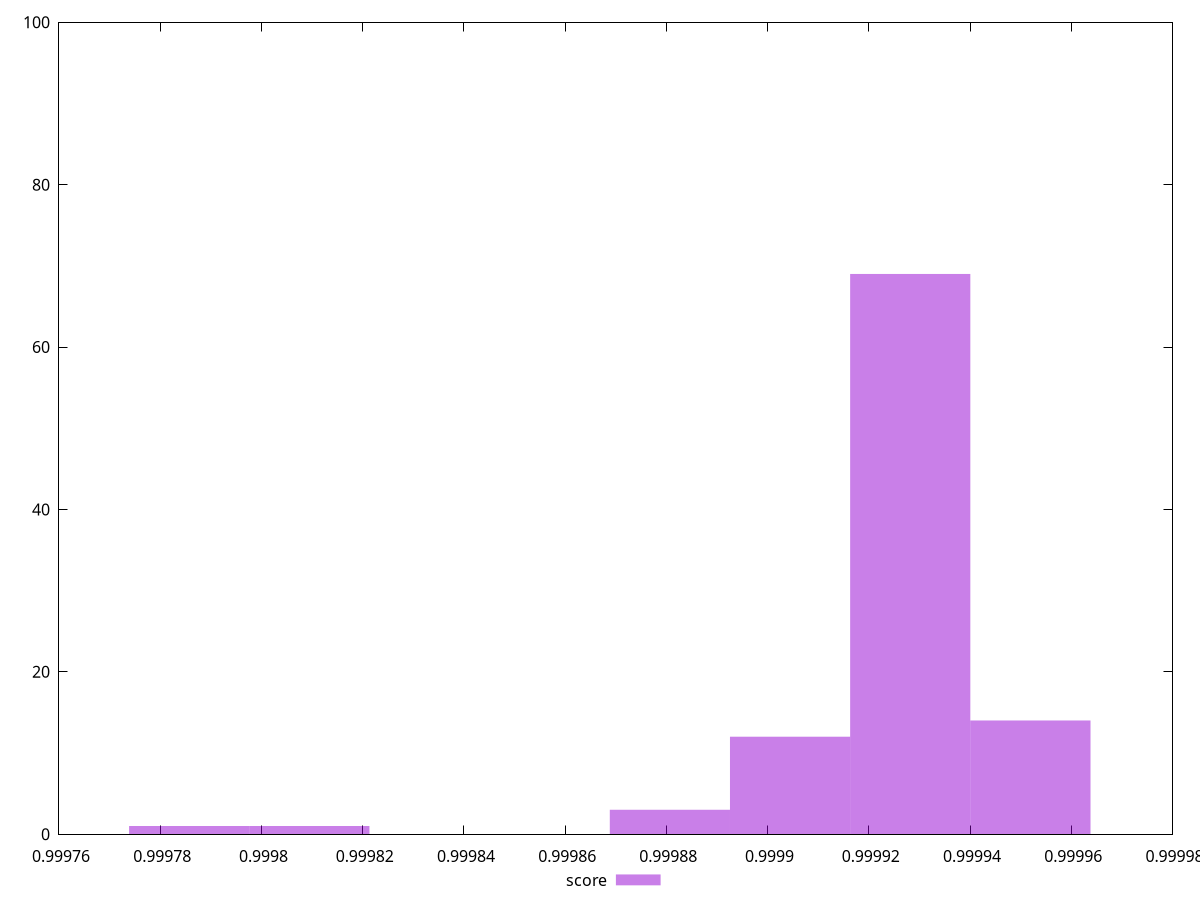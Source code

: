 reset
set terminal svg size 640, 490 enhanced background rgb 'white'
set output "report_00007_2020-12-11T15:55:29.892Z/mainthread-work-breakdown/samples/pages+cached+noexternal+nofonts+nosvg+noimg/score/histogram.svg"

$score <<EOF
0.9999281835028756 69
0.9999519274342864 14
0.9999044395714648 12
0.999880695640054 3
0.9997857199144109 1
0.9998094638458217 1
EOF

set key outside below
set boxwidth 0.000023743931410796563
set yrange [0:100]
set style fill transparent solid 0.5 noborder

plot \
  $score title "score" with boxes, \


reset